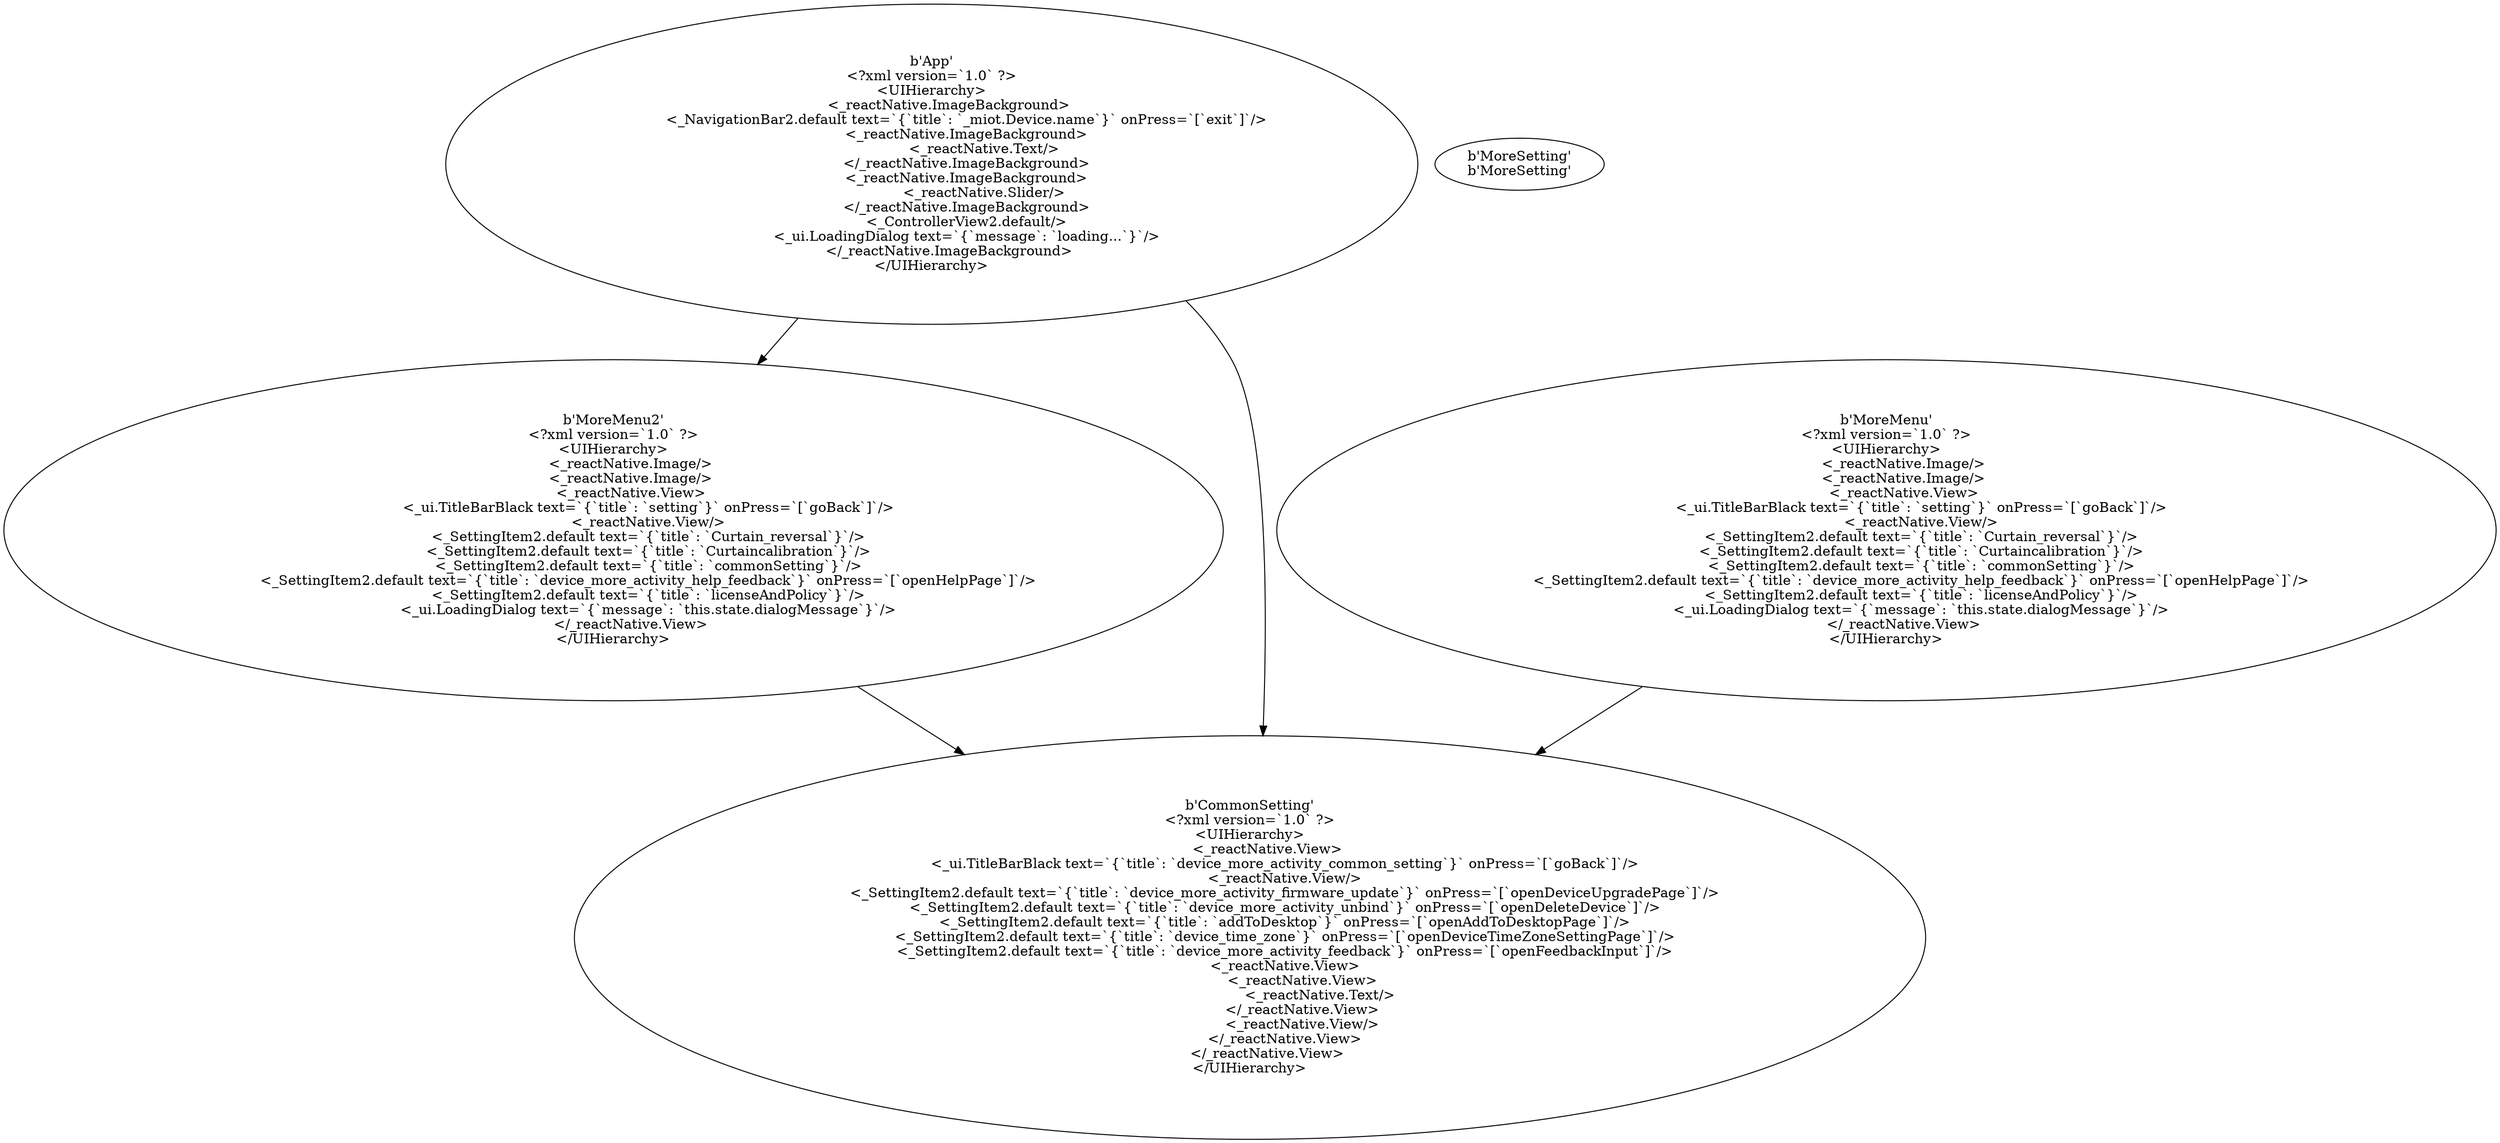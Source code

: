 digraph G {
  "b'App'" -> "b'MoreMenu2'"
  "b'App'" -> "b'CommonSetting'"
  "b'MoreMenu'" -> "b'CommonSetting'"
  "b'MoreMenu2'" -> "b'CommonSetting'"
  "b'App'" [label="b'App'\n<?xml version=`1.0` ?>
<UIHierarchy>
	<_reactNative.ImageBackground>
		<_NavigationBar2.default text=`{`title`: `_miot.Device.name`}` onPress=`[`exit`]`/>
		<_reactNative.ImageBackground>
			<_reactNative.Text/>
		</_reactNative.ImageBackground>
		<_reactNative.ImageBackground>
			<_reactNative.Slider/>
		</_reactNative.ImageBackground>
		<_ControllerView2.default/>
		<_ui.LoadingDialog text=`{`message`: `loading...`}`/>
	</_reactNative.ImageBackground>
</UIHierarchy>
"]
  "b'MoreMenu'" [label="b'MoreMenu'\n<?xml version=`1.0` ?>
<UIHierarchy>
	<_reactNative.Image/>
	<_reactNative.Image/>
	<_reactNative.View>
		<_ui.TitleBarBlack text=`{`title`: `setting`}` onPress=`[`goBack`]`/>
		<_reactNative.View/>
		<_SettingItem2.default text=`{`title`: `Curtain_reversal`}`/>
		<_SettingItem2.default text=`{`title`: `Curtaincalibration`}`/>
		<_SettingItem2.default text=`{`title`: `commonSetting`}`/>
		<_SettingItem2.default text=`{`title`: `device_more_activity_help_feedback`}` onPress=`[`openHelpPage`]`/>
		<_SettingItem2.default text=`{`title`: `licenseAndPolicy`}`/>
		<_ui.LoadingDialog text=`{`message`: `this.state.dialogMessage`}`/>
	</_reactNative.View>
</UIHierarchy>
"]
  "b'CommonSetting'" [label="b'CommonSetting'\n<?xml version=`1.0` ?>
<UIHierarchy>
	<_reactNative.View>
		<_ui.TitleBarBlack text=`{`title`: `device_more_activity_common_setting`}` onPress=`[`goBack`]`/>
		<_reactNative.View/>
		<_SettingItem2.default text=`{`title`: `device_more_activity_firmware_update`}` onPress=`[`openDeviceUpgradePage`]`/>
		<_SettingItem2.default text=`{`title`: `device_more_activity_unbind`}` onPress=`[`openDeleteDevice`]`/>
		<_SettingItem2.default text=`{`title`: `addToDesktop`}` onPress=`[`openAddToDesktopPage`]`/>
		<_SettingItem2.default text=`{`title`: `device_time_zone`}` onPress=`[`openDeviceTimeZoneSettingPage`]`/>
		<_SettingItem2.default text=`{`title`: `device_more_activity_feedback`}` onPress=`[`openFeedbackInput`]`/>
		<_reactNative.View>
			<_reactNative.View>
				<_reactNative.Text/>
			</_reactNative.View>
			<_reactNative.View/>
		</_reactNative.View>
	</_reactNative.View>
</UIHierarchy>
"]
  "b'MoreMenu2'" [label="b'MoreMenu2'\n<?xml version=`1.0` ?>
<UIHierarchy>
	<_reactNative.Image/>
	<_reactNative.Image/>
	<_reactNative.View>
		<_ui.TitleBarBlack text=`{`title`: `setting`}` onPress=`[`goBack`]`/>
		<_reactNative.View/>
		<_SettingItem2.default text=`{`title`: `Curtain_reversal`}`/>
		<_SettingItem2.default text=`{`title`: `Curtaincalibration`}`/>
		<_SettingItem2.default text=`{`title`: `commonSetting`}`/>
		<_SettingItem2.default text=`{`title`: `device_more_activity_help_feedback`}` onPress=`[`openHelpPage`]`/>
		<_SettingItem2.default text=`{`title`: `licenseAndPolicy`}`/>
		<_ui.LoadingDialog text=`{`message`: `this.state.dialogMessage`}`/>
	</_reactNative.View>
</UIHierarchy>
"]
  "b'MoreSetting'" [label="b'MoreSetting'\nb'MoreSetting'"]
}